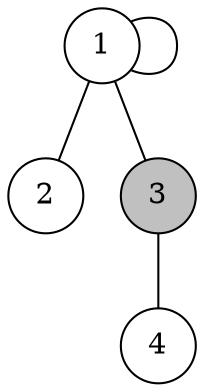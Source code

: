 graph fourth {
   1 -- 1 -- 2;
   1 -- 3 -- 4;
   1 [shape=circle]
   2 [shape=circle]
   3 [shape=circle, style=filled, fillcolor=grey]
   4 [shape=circle]
}
